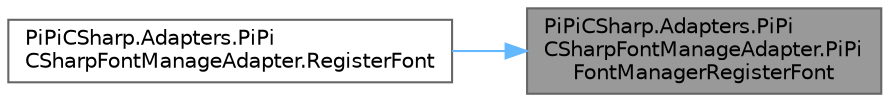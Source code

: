 digraph "PiPiCSharp.Adapters.PiPiCSharpFontManageAdapter.PiPiFontManagerRegisterFont"
{
 // LATEX_PDF_SIZE
  bgcolor="transparent";
  edge [fontname=Helvetica,fontsize=10,labelfontname=Helvetica,labelfontsize=10];
  node [fontname=Helvetica,fontsize=10,shape=box,height=0.2,width=0.4];
  rankdir="RL";
  Node1 [id="Node000001",label="PiPiCSharp.Adapters.PiPi\lCSharpFontManageAdapter.PiPi\lFontManagerRegisterFont",height=0.2,width=0.4,color="gray40", fillcolor="grey60", style="filled", fontcolor="black",tooltip="Invoke c++ PiPiFontManager RegisterFont."];
  Node1 -> Node2 [id="edge1_Node000001_Node000002",dir="back",color="steelblue1",style="solid",tooltip=" "];
  Node2 [id="Node000002",label="PiPiCSharp.Adapters.PiPi\lCSharpFontManageAdapter.RegisterFont",height=0.2,width=0.4,color="grey40", fillcolor="white", style="filled",URL="$class_pi_pi_c_sharp_1_1_adapters_1_1_pi_pi_c_sharp_font_manage_adapter.html#a540de51a4f77a3ba85554473180cee9c",tooltip="Register font."];
}
